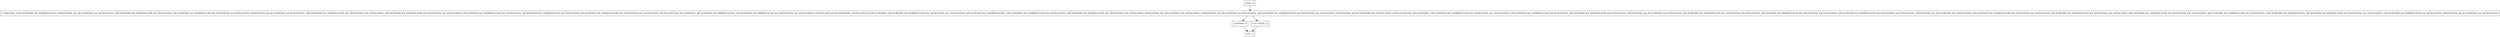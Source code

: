 digraph getNonNullEnvImpl {
node [shape=record];
entry [label="entry - []"];
exit [label="exit - []"];
13363009 [label="13363009 - []"];
1119857960 [label="1119857960 - [(!JECACHESIZE && !SHAREDCACHE), (SEQUENTIAL && !JECACHESIZE && !DUPLICATES), (!JECACHESIZE && SHAREDCACHE && DUPLICATES), (!JECACHESIZE && SHAREDCACHE && SEQUENTIAL && DUPLICATES), (SEQUENTIAL && JECACHESIZE && DUPLICATES), (!JECACHESIZE && !SHAREDCACHE && !SEQUENTIAL && DUPLICATES), (!JECACHESIZE && SHAREDCACHE && SEQUENTIAL && !DUPLICATES), (JECACHESIZE && !SHAREDCACHE && !DUPLICATES), (JECACHESIZE && !SHAREDCACHE && DUPLICATES), (JECACHESIZE && !SHAREDCACHE && !SEQUENTIAL && !DUPLICATES), (DUPLICATES && !JECACHESIZE), (JECACHESIZE && SHAREDCACHE), (!JECACHESIZE && SHAREDCACHE && !SEQUENTIAL && !DUPLICATES), (!DUPLICATES && JECACHESIZE), (DUPLICATES && JECACHESIZE), (JECACHESIZE && SHAREDCACHE && !SEQUENTIAL && !DUPLICATES), (JECACHESIZE && !SHAREDCACHE), (!JECACHESIZE && !SHAREDCACHE && !DUPLICATES), (!JECACHESIZE && SHAREDCACHE && !SEQUENTIAL && DUPLICATES), (SEQUENTIAL && !JECACHESIZE && DUPLICATES), (!SEQUENTIAL && !JECACHESIZE && DUPLICATES), (!JECACHESIZE && !SHAREDCACHE && SEQUENTIAL && DUPLICATES), (!SEQUENTIAL && JECACHESIZE && !DUPLICATES), (!DUPLICATES && !JECACHESIZE), (!JECACHESIZE && !SHAREDCACHE && !SEQUENTIAL && !DUPLICATES), (!JECACHESIZE && !SHAREDCACHE && DUPLICATES), (JECACHESIZE && SHAREDCACHE && DUPLICATES), (!SEQUENTIAL && JECACHESIZE && DUPLICATES), (JECACHESIZE && !SHAREDCACHE && !SEQUENTIAL && DUPLICATES), (JECACHESIZE && SHAREDCACHE && !SEQUENTIAL && DUPLICATES), (JECACHESIZE && SHAREDCACHE && SEQUENTIAL && DUPLICATES), (!SEQUENTIAL && !JECACHESIZE && !DUPLICATES), (JECACHESIZE && !SHAREDCACHE && SEQUENTIAL && !DUPLICATES), (JECACHESIZE && !SHAREDCACHE && SEQUENTIAL && DUPLICATES), (!JECACHESIZE && !SHAREDCACHE && SEQUENTIAL && !DUPLICATES), (JECACHESIZE && SHAREDCACHE && !DUPLICATES), (!JECACHESIZE && SHAREDCACHE), (JECACHESIZE && SHAREDCACHE && SEQUENTIAL && !DUPLICATES), (!JECACHESIZE && SHAREDCACHE && !DUPLICATES), (SEQUENTIAL && JECACHESIZE && !DUPLICATES)]"];
1131778226 [label="1131778226 - []"];
entry;
exit;
entry -> 1119857960;
13363009 -> exit;
1119857960 -> 13363009;
1119857960 -> 1131778226;
1131778226 -> exit;
}
